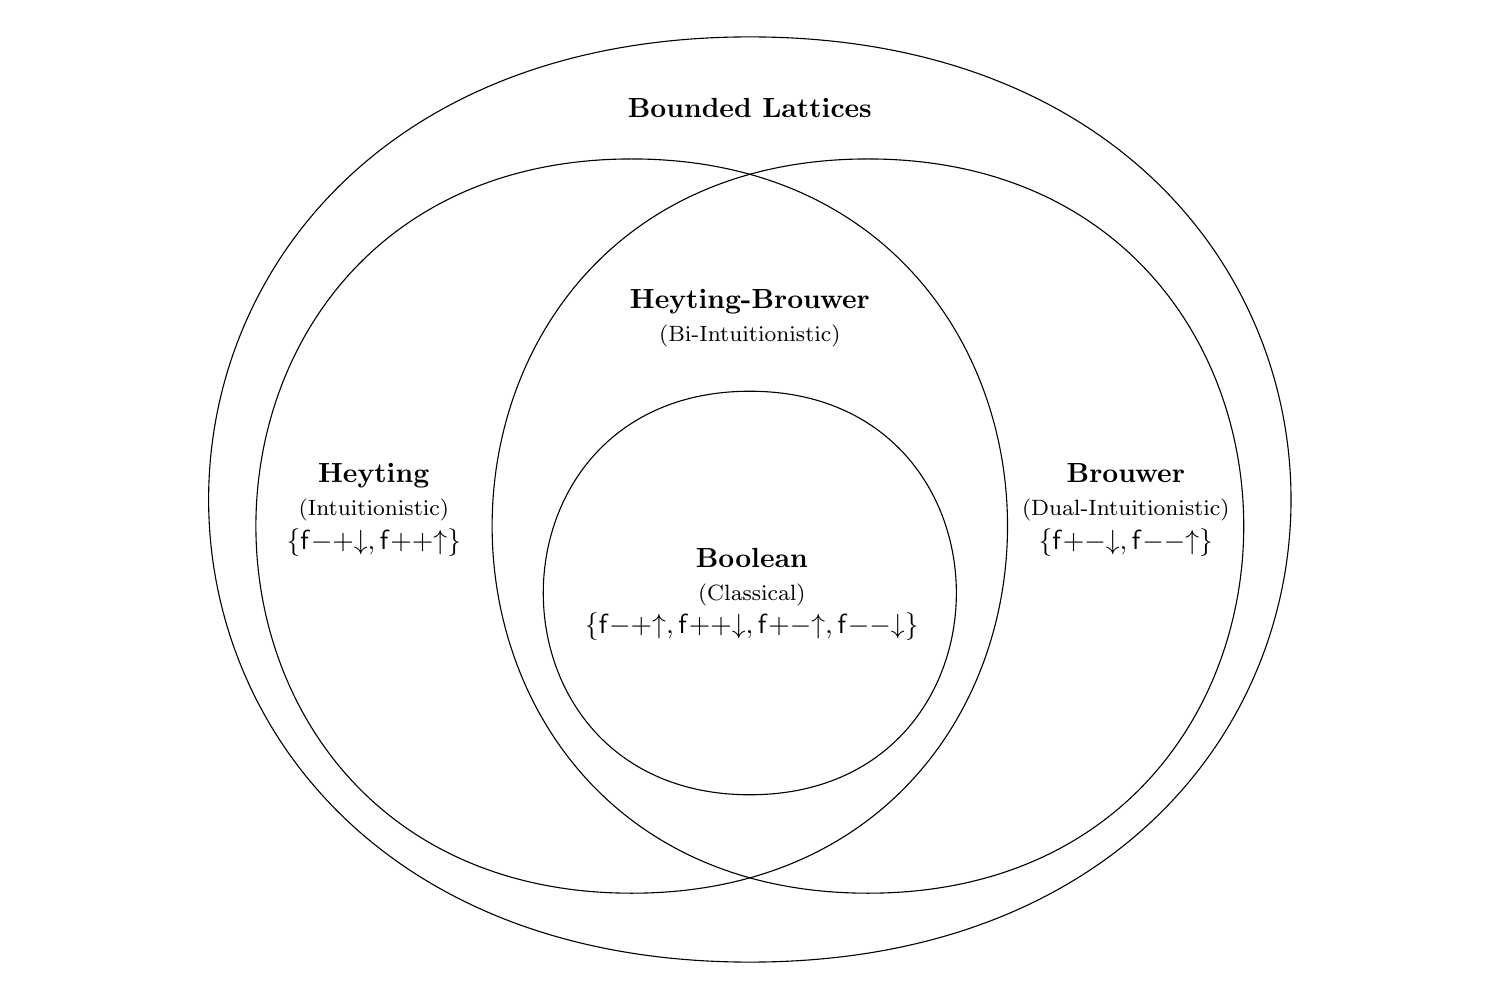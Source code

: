 \begin{tikzpicture}[font={\normalsize}]
	\begin{pgfonlayer}{nodelayer}
		\node [style=none] (2) at (0, 4) {};
		\node [style=none] (3) at (0, -7.75) {};
		\node [style=none] (4) at (-1.5, 2.45) {};
		\node [style=none] (5) at (-1.5, -6.875) {};
		\node [style=none] (6) at (1.5, 2.45) {};
		\node [style=none] (7) at (1.5, -6.875) {};
		\node [style=none] (8) at (0, -0.5) {};
		\node [style=none] (9) at (0, -5.625) {};
		\node [style=none] (10) at (0, 3.1) {\textbf{Bounded Lattices}};
		\node [style=none] (12) at (-4.775, -2) {$
		\begin{array}{c}
			\text{\textbf{Heyting}} \\
			\text{\footnotesize(Intuitionistic)} \\
			\{\mathsf{f}{-}{+}{\downarrow}, \mathsf{f}{+}{+}{\uparrow}\}
		\end{array}
     $};
		\node [style=none] (13) at (0, 0.425) {$
		\begin{array}{c}
			\text{\textbf{Heyting-Brouwer}} \\
			\text{\footnotesize(Bi-Intuitionistic)} \\
		\end{array}
     $};
		\node [style=none] (14) at (4.775, -2) {$
		\begin{array}{c}
			\text{\textbf{Brouwer}} \\
			\text{\footnotesize(Dual-Intuitionistic)} \\
			\{\mathsf{f}{+}{-}{\downarrow}, \mathsf{f}{-}{-}{\uparrow}\}
		\end{array}
     $};
		\node [style=none] (15) at (0.025, -3.075) {$
		\begin{array}{c}
			\text{\textbf{Boolean}} \\
			\text{\footnotesize(Classical)} \\
			\{\mathsf{f}{-}{+}{\uparrow}, \mathsf{f}{+}{+}{\downarrow}, \mathsf{f}{+}{-}{\uparrow}, \mathsf{f}{-}{-}{\downarrow}\}
		\end{array}
     $};
	\end{pgfonlayer}
	\begin{pgfonlayer}{edgelayer}
		\draw (3.center)
			 to [in=0, out=0, looseness=2.00] (2.center)
			 to [in=180, out=180, looseness=2.00] cycle;
		\draw (5.center)
			 to [in=0, out=0, looseness=1.75] (4.center)
			 to [in=180, out=180, looseness=1.75] cycle;
		\draw [in=0, out=0, looseness=1.75] (7.center) to (6.center);
		\draw [in=180, out=180, looseness=1.75] (6.center) to (7.center);
		\draw [in=0, out=0, looseness=1.75] (9.center) to (8.center);
		\draw [in=180, out=180, looseness=1.75] (8.center) to (9.center);
	\end{pgfonlayer}
\end{tikzpicture}
